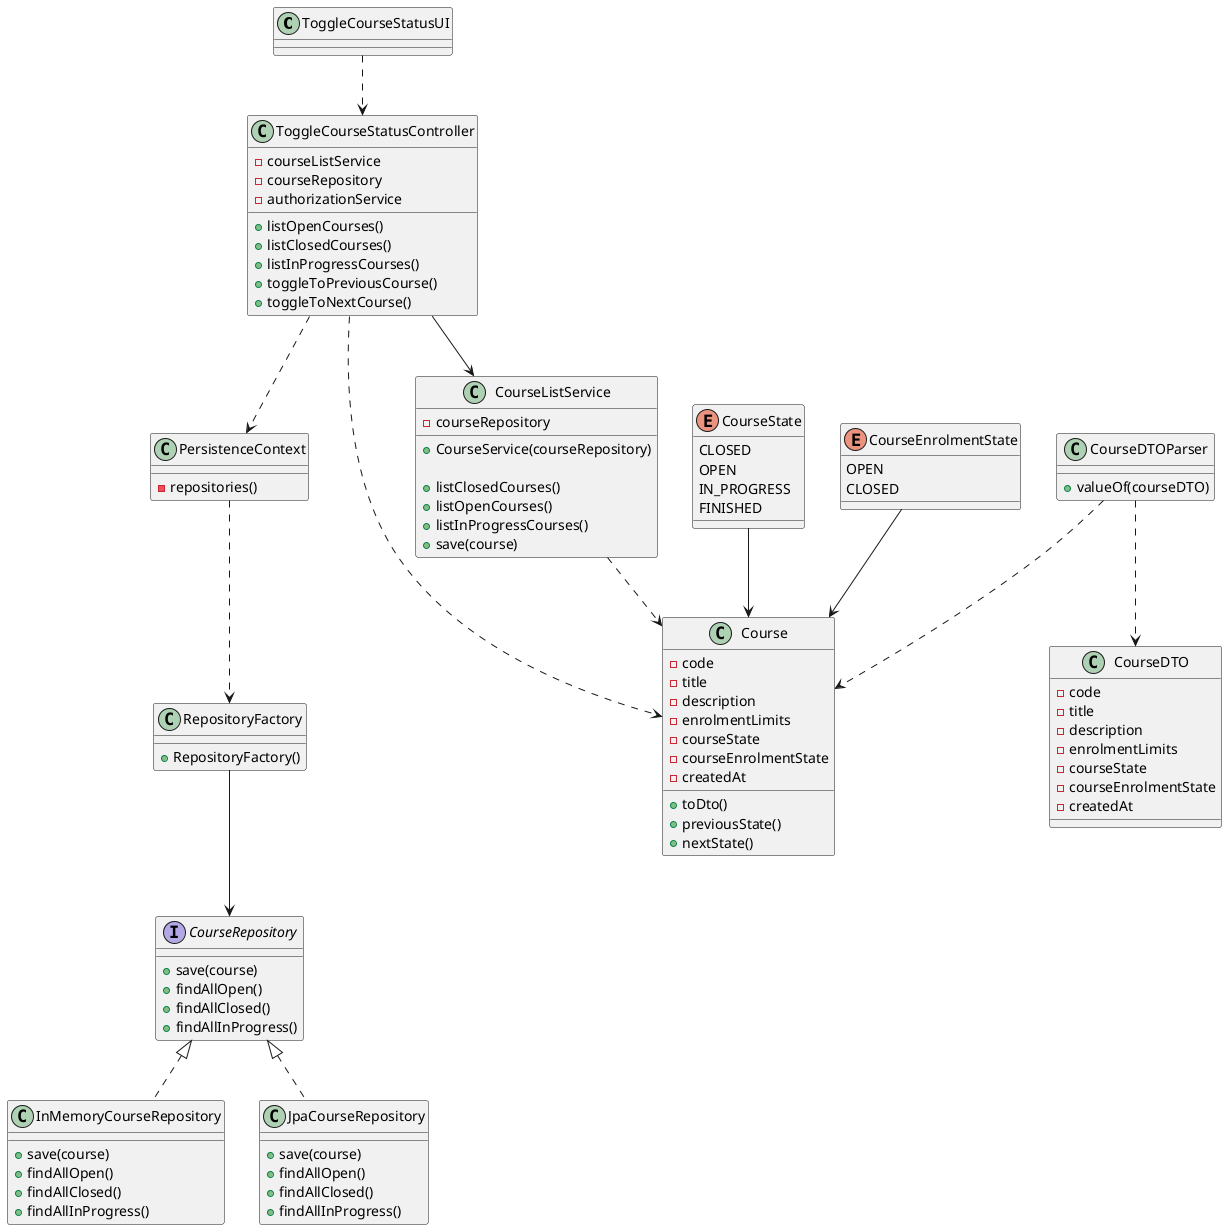 @startuml US1004_CD

class ToggleCourseStatusUI {

}

class ToggleCourseStatusController {
- courseListService
- courseRepository
- authorizationService
+ listOpenCourses()
+ listClosedCourses()
+ listInProgressCourses()
+ toggleToPreviousCourse()
+ toggleToNextCourse()
}


class Course {
  - code
  - title
  - description
  - enrolmentLimits
  - courseState
  - courseEnrolmentState
  - createdAt
  + toDto()
  + previousState()
  + nextState()
}

class RepositoryFactory {
  + RepositoryFactory()
}

interface CourseRepository {
  + save(course)
  + findAllOpen()
  + findAllClosed()
  + findAllInProgress()
}

class CourseListService {
  - courseRepository

  + CourseService(courseRepository)

  + listClosedCourses()
  + listOpenCourses()
  + listInProgressCourses()
  + save(course)
}

class CourseDTO {
  - code
  - title
  - description
  - enrolmentLimits
  - courseState
  - courseEnrolmentState
  - createdAt
}

class CourseDTOParser {
  + valueOf(courseDTO)
}


class InMemoryCourseRepository {
  + save(course)
  + findAllOpen()
  + findAllClosed()
  + findAllInProgress()
}

class JpaCourseRepository {
  + save(course)
  + findAllOpen()
  + findAllClosed()
  + findAllInProgress()
}

class PersistenceContext {
  - repositories()
}


enum CourseState {
  CLOSED
  OPEN
  IN_PROGRESS
  FINISHED
}

enum CourseEnrolmentState {
  OPEN
  CLOSED
}

CourseState --> Course
CourseEnrolmentState --> Course

PersistenceContext ..> RepositoryFactory
RepositoryFactory --> CourseRepository

CourseRepository <|.. InMemoryCourseRepository
CourseRepository <|.. JpaCourseRepository
ToggleCourseStatusController ..> PersistenceContext
ToggleCourseStatusController ..> Course
ToggleCourseStatusUI ..> ToggleCourseStatusController

CourseListService ..> Course
ToggleCourseStatusController --> CourseListService

CourseDTOParser ..> CourseDTO
CourseDTOParser ..> Course

@enduml
